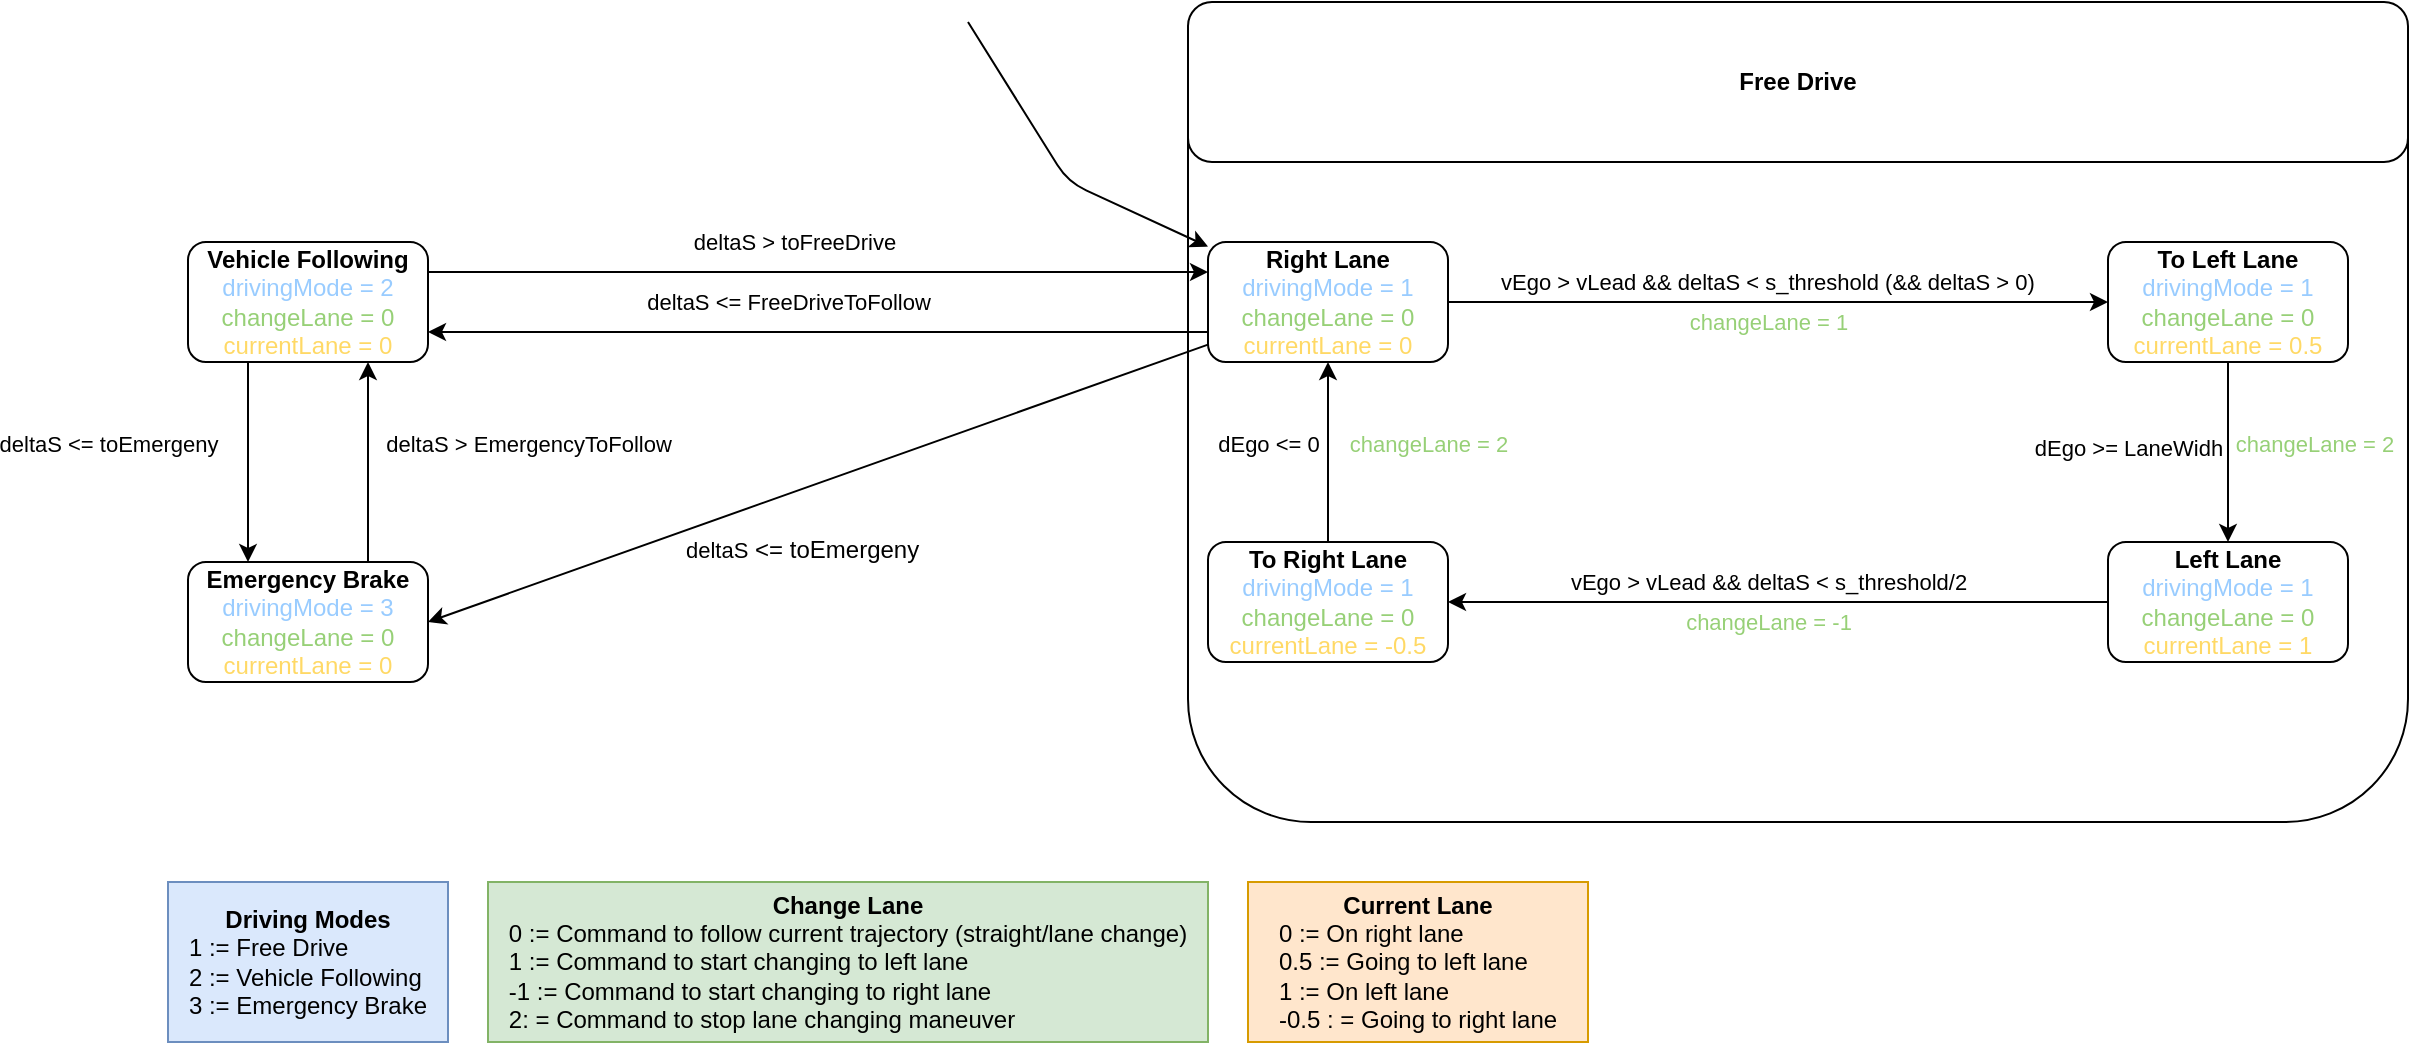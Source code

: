 <mxfile version="15.5.2" type="device"><diagram id="VxEaPdOF6C31zoY-8E81" name="Page-1"><mxGraphModel dx="2875" dy="688" grid="1" gridSize="10" guides="1" tooltips="1" connect="1" arrows="1" fold="1" page="1" pageScale="1" pageWidth="827" pageHeight="1169" math="0" shadow="0"><root><mxCell id="0"/><mxCell id="1" parent="0"/><mxCell id="fnCcUtNVucdrGDsxy9M3-4" value="" style="rounded=1;whiteSpace=wrap;html=1;" vertex="1" parent="1"><mxGeometry x="-390" y="200" width="610" height="410" as="geometry"/></mxCell><mxCell id="fnCcUtNVucdrGDsxy9M3-1" value="&lt;b&gt;Free Drive&lt;/b&gt;" style="rounded=1;whiteSpace=wrap;html=1;" vertex="1" parent="1"><mxGeometry x="-390" y="200" width="610" height="80" as="geometry"/></mxCell><mxCell id="fnCcUtNVucdrGDsxy9M3-42" style="edgeStyle=orthogonalEdgeStyle;rounded=0;orthogonalLoop=1;jettySize=auto;html=1;exitX=1;exitY=0.25;exitDx=0;exitDy=0;entryX=0;entryY=0.25;entryDx=0;entryDy=0;" edge="1" parent="1" source="fnCcUtNVucdrGDsxy9M3-2" target="fnCcUtNVucdrGDsxy9M3-5"><mxGeometry relative="1" as="geometry"/></mxCell><mxCell id="fnCcUtNVucdrGDsxy9M3-43" value="deltaS &amp;gt; toFreeDrive" style="edgeLabel;html=1;align=center;verticalAlign=middle;resizable=0;points=[];" vertex="1" connectable="0" parent="fnCcUtNVucdrGDsxy9M3-42"><mxGeometry x="-0.139" y="1" relative="1" as="geometry"><mxPoint x="15" y="-14" as="offset"/></mxGeometry></mxCell><mxCell id="fnCcUtNVucdrGDsxy9M3-44" style="edgeStyle=orthogonalEdgeStyle;rounded=0;orthogonalLoop=1;jettySize=auto;html=1;exitX=0.25;exitY=1;exitDx=0;exitDy=0;entryX=0.25;entryY=0;entryDx=0;entryDy=0;" edge="1" parent="1" source="fnCcUtNVucdrGDsxy9M3-2" target="fnCcUtNVucdrGDsxy9M3-3"><mxGeometry relative="1" as="geometry"/></mxCell><mxCell id="fnCcUtNVucdrGDsxy9M3-2" value="&lt;b&gt;Vehicle Following&lt;br&gt;&lt;/b&gt;&lt;font color=&quot;#99ccff&quot;&gt;drivingMode = 2&lt;/font&gt;&lt;br&gt;&lt;font color=&quot;#97d077&quot;&gt;changeLane = 0&lt;br&gt;&lt;/font&gt;&lt;font color=&quot;#ffd966&quot;&gt;currentLane = 0&lt;/font&gt;" style="rounded=1;whiteSpace=wrap;html=1;" vertex="1" parent="1"><mxGeometry x="-890" y="320" width="120" height="60" as="geometry"/></mxCell><mxCell id="fnCcUtNVucdrGDsxy9M3-51" style="edgeStyle=orthogonalEdgeStyle;rounded=0;orthogonalLoop=1;jettySize=auto;html=1;exitX=0.75;exitY=0;exitDx=0;exitDy=0;entryX=0.75;entryY=1;entryDx=0;entryDy=0;" edge="1" parent="1" source="fnCcUtNVucdrGDsxy9M3-3" target="fnCcUtNVucdrGDsxy9M3-2"><mxGeometry relative="1" as="geometry"/></mxCell><mxCell id="fnCcUtNVucdrGDsxy9M3-3" value="&lt;b&gt;Emergency Brake&lt;br&gt;&lt;/b&gt;&lt;font color=&quot;#99ccff&quot;&gt;drivingMode = 3&lt;br&gt;&lt;/font&gt;&lt;font color=&quot;#97d077&quot;&gt;changeLane = 0&lt;br&gt;&lt;/font&gt;&lt;font color=&quot;#ffd966&quot;&gt;currentLane = 0&lt;/font&gt;" style="rounded=1;whiteSpace=wrap;html=1;" vertex="1" parent="1"><mxGeometry x="-890" y="480" width="120" height="60" as="geometry"/></mxCell><mxCell id="fnCcUtNVucdrGDsxy9M3-9" style="edgeStyle=orthogonalEdgeStyle;rounded=0;orthogonalLoop=1;jettySize=auto;html=1;exitX=1;exitY=0.5;exitDx=0;exitDy=0;entryX=0;entryY=0.5;entryDx=0;entryDy=0;" edge="1" parent="1" source="fnCcUtNVucdrGDsxy9M3-5" target="fnCcUtNVucdrGDsxy9M3-7"><mxGeometry relative="1" as="geometry"/></mxCell><mxCell id="fnCcUtNVucdrGDsxy9M3-10" value="vEgo &amp;gt; vLead &amp;amp;&amp;amp; deltaS &amp;lt; s_threshold (&amp;amp;&amp;amp; deltaS&amp;nbsp;&amp;gt; 0)&amp;nbsp;" style="edgeLabel;html=1;align=center;verticalAlign=middle;resizable=0;points=[];" vertex="1" connectable="0" parent="fnCcUtNVucdrGDsxy9M3-9"><mxGeometry x="-0.192" y="2" relative="1" as="geometry"><mxPoint x="27" y="-8" as="offset"/></mxGeometry></mxCell><mxCell id="fnCcUtNVucdrGDsxy9M3-13" value="&lt;font color=&quot;#97d077&quot;&gt;changeLane = 1&lt;/font&gt;" style="edgeLabel;html=1;align=center;verticalAlign=middle;resizable=0;points=[];" vertex="1" connectable="0" parent="fnCcUtNVucdrGDsxy9M3-9"><mxGeometry x="0.587" y="-3" relative="1" as="geometry"><mxPoint x="-102" y="7" as="offset"/></mxGeometry></mxCell><mxCell id="fnCcUtNVucdrGDsxy9M3-46" style="edgeStyle=orthogonalEdgeStyle;rounded=0;orthogonalLoop=1;jettySize=auto;html=1;exitX=0;exitY=0.75;exitDx=0;exitDy=0;entryX=1;entryY=0.75;entryDx=0;entryDy=0;" edge="1" parent="1" source="fnCcUtNVucdrGDsxy9M3-5" target="fnCcUtNVucdrGDsxy9M3-2"><mxGeometry relative="1" as="geometry"/></mxCell><mxCell id="fnCcUtNVucdrGDsxy9M3-47" value="deltaS&amp;nbsp;&amp;lt;= FreeDriveToFollow" style="edgeLabel;html=1;align=center;verticalAlign=middle;resizable=0;points=[];" vertex="1" connectable="0" parent="fnCcUtNVucdrGDsxy9M3-46"><mxGeometry x="0.198" y="4" relative="1" as="geometry"><mxPoint x="23" y="-19" as="offset"/></mxGeometry></mxCell><mxCell id="fnCcUtNVucdrGDsxy9M3-5" value="&lt;b&gt;Right Lane&lt;br&gt;&lt;/b&gt;&lt;font color=&quot;#99ccff&quot;&gt;drivingMode = 1&lt;br&gt;&lt;/font&gt;&lt;font color=&quot;#97d077&quot;&gt;changeLane = 0&lt;br&gt;&lt;/font&gt;&lt;font color=&quot;#ffd966&quot;&gt;currentLane = 0&lt;/font&gt;" style="rounded=1;whiteSpace=wrap;html=1;" vertex="1" parent="1"><mxGeometry x="-380" y="320" width="120" height="60" as="geometry"/></mxCell><mxCell id="fnCcUtNVucdrGDsxy9M3-30" style="edgeStyle=orthogonalEdgeStyle;rounded=0;orthogonalLoop=1;jettySize=auto;html=1;exitX=0.5;exitY=0;exitDx=0;exitDy=0;" edge="1" parent="1" source="fnCcUtNVucdrGDsxy9M3-6" target="fnCcUtNVucdrGDsxy9M3-5"><mxGeometry relative="1" as="geometry"/></mxCell><mxCell id="fnCcUtNVucdrGDsxy9M3-6" value="&lt;b&gt;To Right Lane&lt;br&gt;&lt;/b&gt;&lt;font color=&quot;#99ccff&quot;&gt;drivingMode = 1&lt;b&gt;&lt;br&gt;&lt;/b&gt;&lt;/font&gt;&lt;font color=&quot;#97d077&quot;&gt;changeLane = 0&lt;br&gt;&lt;/font&gt;&lt;font color=&quot;#ffd966&quot;&gt;currentLane = -0.5&lt;/font&gt;&lt;b&gt;&lt;br&gt;&lt;/b&gt;" style="rounded=1;whiteSpace=wrap;html=1;" vertex="1" parent="1"><mxGeometry x="-380" y="470" width="120" height="60" as="geometry"/></mxCell><mxCell id="fnCcUtNVucdrGDsxy9M3-24" style="edgeStyle=orthogonalEdgeStyle;rounded=0;orthogonalLoop=1;jettySize=auto;html=1;exitX=0.5;exitY=1;exitDx=0;exitDy=0;entryX=0.5;entryY=0;entryDx=0;entryDy=0;" edge="1" parent="1" source="fnCcUtNVucdrGDsxy9M3-7" target="fnCcUtNVucdrGDsxy9M3-8"><mxGeometry relative="1" as="geometry"/></mxCell><mxCell id="fnCcUtNVucdrGDsxy9M3-25" value="dEgo &amp;gt;= LaneWidh" style="edgeLabel;html=1;align=center;verticalAlign=middle;resizable=0;points=[];" vertex="1" connectable="0" parent="fnCcUtNVucdrGDsxy9M3-24"><mxGeometry x="-0.214" y="-2" relative="1" as="geometry"><mxPoint x="-48" y="7" as="offset"/></mxGeometry></mxCell><mxCell id="fnCcUtNVucdrGDsxy9M3-7" value="&lt;b&gt;To Left Lane&lt;br&gt;&lt;/b&gt;&lt;font color=&quot;#99ccff&quot;&gt;drivingMode = 1&lt;b&gt;&lt;br&gt;&lt;/b&gt;&lt;/font&gt;&lt;font color=&quot;#97d077&quot;&gt;changeLane = 0&lt;br&gt;&lt;/font&gt;&lt;font color=&quot;#ffd966&quot;&gt;currentLane = 0.5&lt;/font&gt;&lt;b&gt;&lt;br&gt;&lt;/b&gt;" style="rounded=1;whiteSpace=wrap;html=1;" vertex="1" parent="1"><mxGeometry x="70" y="320" width="120" height="60" as="geometry"/></mxCell><mxCell id="fnCcUtNVucdrGDsxy9M3-27" style="edgeStyle=orthogonalEdgeStyle;rounded=0;orthogonalLoop=1;jettySize=auto;html=1;exitX=0;exitY=0.5;exitDx=0;exitDy=0;" edge="1" parent="1" source="fnCcUtNVucdrGDsxy9M3-8" target="fnCcUtNVucdrGDsxy9M3-6"><mxGeometry relative="1" as="geometry"/></mxCell><mxCell id="fnCcUtNVucdrGDsxy9M3-8" value="&lt;b&gt;Left Lane&lt;br&gt;&lt;/b&gt;&lt;font color=&quot;#99ccff&quot;&gt;drivingMode = 1&lt;b&gt;&lt;br&gt;&lt;/b&gt;&lt;/font&gt;&lt;font color=&quot;#97d077&quot;&gt;changeLane = 0&lt;br&gt;&lt;/font&gt;&lt;font color=&quot;#ffd966&quot;&gt;currentLane = 1&lt;/font&gt;&lt;b&gt;&lt;br&gt;&lt;/b&gt;" style="rounded=1;whiteSpace=wrap;html=1;" vertex="1" parent="1"><mxGeometry x="70" y="470" width="120" height="60" as="geometry"/></mxCell><mxCell id="fnCcUtNVucdrGDsxy9M3-26" value="&lt;font color=&quot;#97d077&quot;&gt;changeLane = 2&lt;/font&gt;" style="edgeLabel;html=1;align=center;verticalAlign=middle;resizable=0;points=[];" vertex="1" connectable="0" parent="1"><mxGeometry x="173.004" y="421" as="geometry"/></mxCell><mxCell id="fnCcUtNVucdrGDsxy9M3-28" value="vEgo &amp;gt; vLead &amp;amp;&amp;amp; deltaS&amp;nbsp;&amp;lt; s_threshold/2" style="edgeLabel;html=1;align=center;verticalAlign=middle;resizable=0;points=[];" vertex="1" connectable="0" parent="1"><mxGeometry x="-99.997" y="490" as="geometry"/></mxCell><mxCell id="fnCcUtNVucdrGDsxy9M3-29" value="&lt;font color=&quot;#97d077&quot;&gt;changeLane = -1&lt;/font&gt;" style="edgeLabel;html=1;align=center;verticalAlign=middle;resizable=0;points=[];" vertex="1" connectable="0" parent="1"><mxGeometry x="-100.001" y="510" as="geometry"/></mxCell><mxCell id="fnCcUtNVucdrGDsxy9M3-31" value="dEgo &amp;lt;= 0" style="edgeLabel;html=1;align=center;verticalAlign=middle;resizable=0;points=[];" vertex="1" connectable="0" parent="1"><mxGeometry x="-349.997" y="421" as="geometry"/></mxCell><mxCell id="fnCcUtNVucdrGDsxy9M3-32" value="&lt;font color=&quot;#97d077&quot;&gt;changeLane = 2&lt;/font&gt;" style="edgeLabel;html=1;align=center;verticalAlign=middle;resizable=0;points=[];" vertex="1" connectable="0" parent="1"><mxGeometry x="-269.996" y="421" as="geometry"/></mxCell><mxCell id="fnCcUtNVucdrGDsxy9M3-40" value="" style="endArrow=classic;html=1;rounded=1;" edge="1" parent="1" target="fnCcUtNVucdrGDsxy9M3-5"><mxGeometry width="50" height="50" relative="1" as="geometry"><mxPoint x="-500" y="210" as="sourcePoint"/><mxPoint x="-320" y="310" as="targetPoint"/><Array as="points"><mxPoint x="-450" y="290"/></Array></mxGeometry></mxCell><mxCell id="fnCcUtNVucdrGDsxy9M3-45" value="deltaS &amp;lt;= toEmergeny" style="edgeLabel;html=1;align=center;verticalAlign=middle;resizable=0;points=[];" vertex="1" connectable="0" parent="1"><mxGeometry x="-930" y="421" as="geometry"/></mxCell><mxCell id="fnCcUtNVucdrGDsxy9M3-49" value="" style="endArrow=classic;html=1;rounded=0;entryX=1;entryY=0.5;entryDx=0;entryDy=0;" edge="1" parent="1" source="fnCcUtNVucdrGDsxy9M3-5" target="fnCcUtNVucdrGDsxy9M3-3"><mxGeometry width="50" height="50" relative="1" as="geometry"><mxPoint x="-630" y="460" as="sourcePoint"/><mxPoint x="-580" y="410" as="targetPoint"/></mxGeometry></mxCell><mxCell id="fnCcUtNVucdrGDsxy9M3-50" value="&lt;span style=&quot;font-size: 11px ; text-align: center ; background-color: rgb(255 , 255 , 255)&quot;&gt;deltaS&lt;/span&gt;&amp;nbsp;&amp;lt;= toEmergeny" style="text;whiteSpace=wrap;html=1;direction=east;" vertex="1" parent="1"><mxGeometry x="-643" y="460" width="230" height="30" as="geometry"/></mxCell><mxCell id="fnCcUtNVucdrGDsxy9M3-52" value="deltaS&amp;nbsp;&amp;gt; EmergencyToFollow" style="edgeLabel;html=1;align=center;verticalAlign=middle;resizable=0;points=[];" vertex="1" connectable="0" parent="1"><mxGeometry x="-720" y="421" as="geometry"/></mxCell><mxCell id="fnCcUtNVucdrGDsxy9M3-53" value="&lt;b&gt;Driving Modes&lt;br&gt;&lt;div style=&quot;text-align: left&quot;&gt;&lt;span style=&quot;font-weight: normal&quot;&gt;1 := Free Drive&lt;/span&gt;&lt;/div&gt;&lt;/b&gt;&lt;div style=&quot;text-align: left&quot;&gt;&lt;span&gt;2 := Vehicle Following&lt;/span&gt;&lt;/div&gt;&lt;div style=&quot;text-align: left&quot;&gt;&lt;span&gt;3 := Emergency Brake&lt;/span&gt;&lt;/div&gt;" style="rounded=0;whiteSpace=wrap;html=1;fillColor=#dae8fc;strokeColor=#6c8ebf;" vertex="1" parent="1"><mxGeometry x="-900" y="640" width="140" height="80" as="geometry"/></mxCell><mxCell id="fnCcUtNVucdrGDsxy9M3-54" value="&lt;span&gt;&lt;b&gt;Change Lane&lt;br&gt;&lt;div style=&quot;text-align: left&quot;&gt;&lt;span style=&quot;font-weight: normal&quot;&gt;0 :=&amp;nbsp;&lt;/span&gt;&lt;span style=&quot;font-weight: normal&quot;&gt;Command to follow current trajectory (straight/lane change)&lt;/span&gt;&lt;/div&gt;&lt;/b&gt;&lt;/span&gt;&lt;div style=&quot;text-align: left&quot;&gt;&lt;span&gt;1 :=&amp;nbsp;&lt;/span&gt;&lt;span&gt;Command to start changing to left lane&lt;/span&gt;&lt;/div&gt;&lt;div style=&quot;text-align: left&quot;&gt;&lt;span&gt;-1 :=&amp;nbsp;&lt;/span&gt;&lt;span&gt;Command to start changing to right lane&lt;/span&gt;&lt;/div&gt;&lt;div style=&quot;text-align: left&quot;&gt;&lt;span&gt;2: =&amp;nbsp;&lt;/span&gt;&lt;span&gt;Command to stop lane changing maneuver&lt;/span&gt;&lt;/div&gt;" style="rounded=0;whiteSpace=wrap;html=1;fillColor=#d5e8d4;strokeColor=#82b366;" vertex="1" parent="1"><mxGeometry x="-740" y="640" width="360" height="80" as="geometry"/></mxCell><mxCell id="fnCcUtNVucdrGDsxy9M3-56" value="&lt;span&gt;&lt;b&gt;Current Lane&lt;br&gt;&lt;div style=&quot;text-align: left&quot;&gt;&lt;span style=&quot;font-weight: normal&quot;&gt;0 := On right lane&lt;/span&gt;&lt;/div&gt;&lt;/b&gt;&lt;/span&gt;&lt;div style=&quot;text-align: left&quot;&gt;&lt;span&gt;0.5 :=&amp;nbsp;&lt;/span&gt;&lt;span&gt;Going to left lane&lt;/span&gt;&lt;/div&gt;&lt;div style=&quot;text-align: left&quot;&gt;&lt;span&gt;1 :=&amp;nbsp;&lt;/span&gt;&lt;span&gt;On left lane&lt;/span&gt;&lt;/div&gt;&lt;div style=&quot;text-align: left&quot;&gt;&lt;span&gt;-0.5 : =&amp;nbsp;&lt;/span&gt;&lt;span&gt;Going to right lane&lt;/span&gt;&lt;/div&gt;" style="rounded=0;whiteSpace=wrap;html=1;fillColor=#ffe6cc;strokeColor=#d79b00;" vertex="1" parent="1"><mxGeometry x="-360" y="640" width="170" height="80" as="geometry"/></mxCell></root></mxGraphModel></diagram></mxfile>